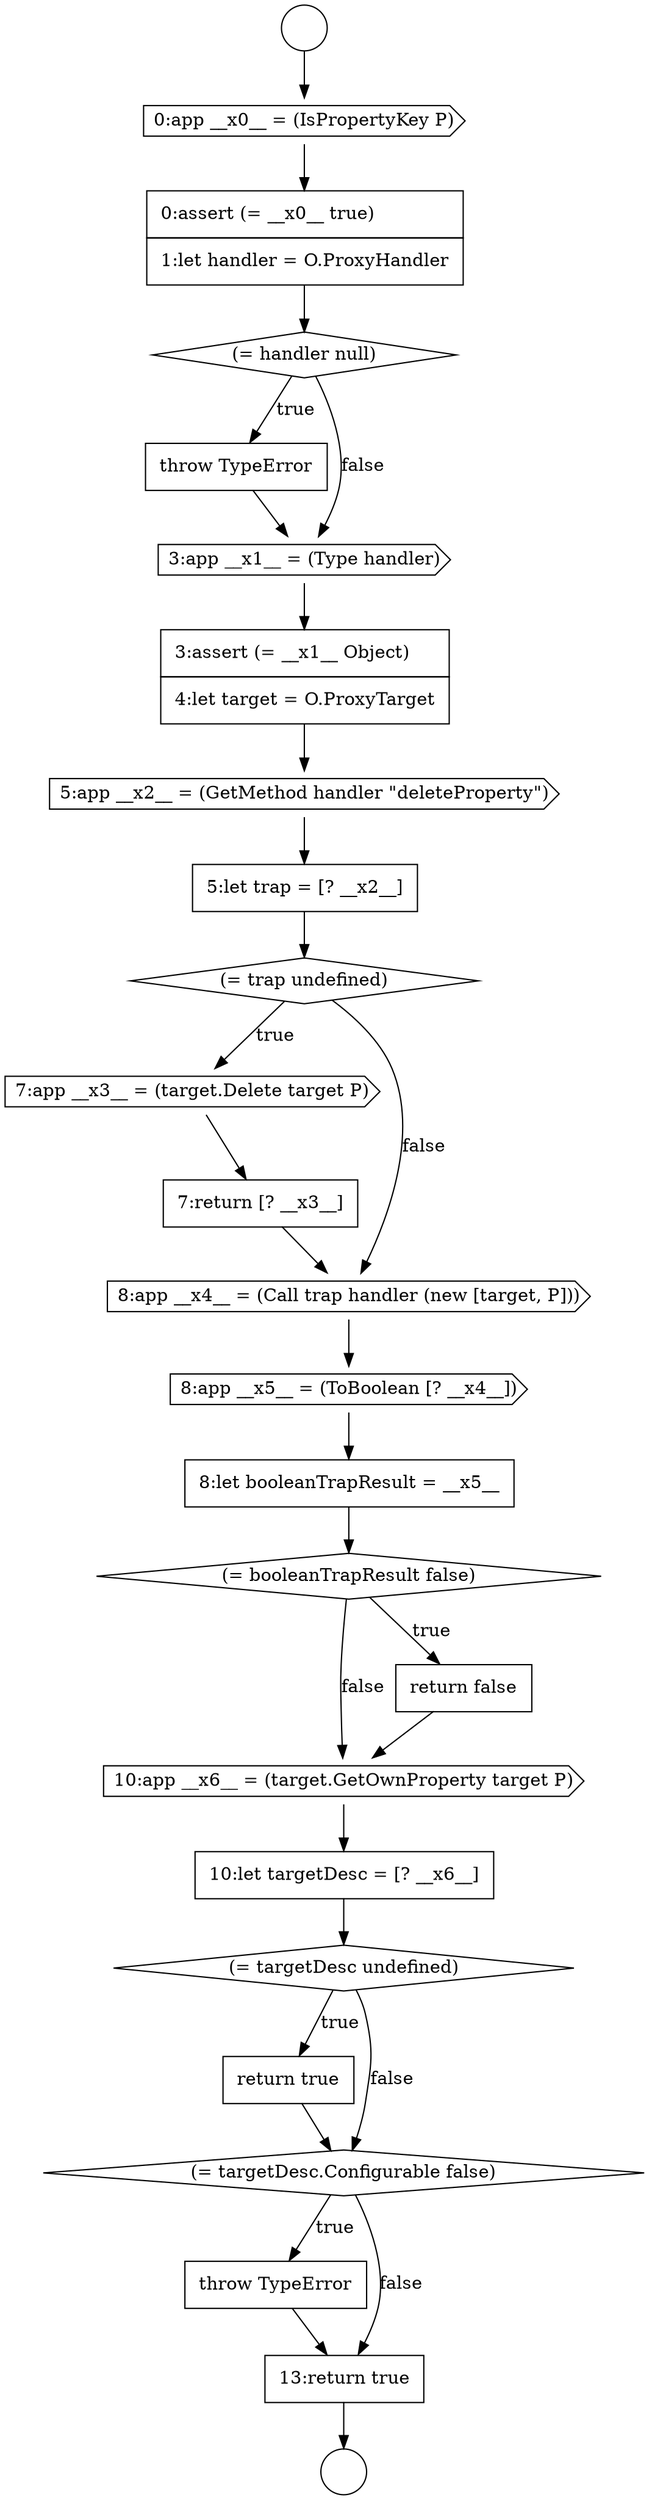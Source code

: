 digraph {
  node2908 [shape=cds, label=<<font color="black">10:app __x6__ = (target.GetOwnProperty target P)</font>> color="black" fillcolor="white" style=filled]
  node2901 [shape=cds, label=<<font color="black">7:app __x3__ = (target.Delete target P)</font>> color="black" fillcolor="white" style=filled]
  node2897 [shape=none, margin=0, label=<<font color="black">
    <table border="0" cellborder="1" cellspacing="0" cellpadding="10">
      <tr><td align="left">3:assert (= __x1__ Object)</td></tr>
      <tr><td align="left">4:let target = O.ProxyTarget</td></tr>
    </table>
  </font>> color="black" fillcolor="white" style=filled]
  node2893 [shape=none, margin=0, label=<<font color="black">
    <table border="0" cellborder="1" cellspacing="0" cellpadding="10">
      <tr><td align="left">0:assert (= __x0__ true)</td></tr>
      <tr><td align="left">1:let handler = O.ProxyHandler</td></tr>
    </table>
  </font>> color="black" fillcolor="white" style=filled]
  node2890 [shape=circle label=" " color="black" fillcolor="white" style=filled]
  node2895 [shape=none, margin=0, label=<<font color="black">
    <table border="0" cellborder="1" cellspacing="0" cellpadding="10">
      <tr><td align="left">throw TypeError</td></tr>
    </table>
  </font>> color="black" fillcolor="white" style=filled]
  node2900 [shape=diamond, label=<<font color="black">(= trap undefined)</font>> color="black" fillcolor="white" style=filled]
  node2909 [shape=none, margin=0, label=<<font color="black">
    <table border="0" cellborder="1" cellspacing="0" cellpadding="10">
      <tr><td align="left">10:let targetDesc = [? __x6__]</td></tr>
    </table>
  </font>> color="black" fillcolor="white" style=filled]
  node2891 [shape=circle label=" " color="black" fillcolor="white" style=filled]
  node2911 [shape=none, margin=0, label=<<font color="black">
    <table border="0" cellborder="1" cellspacing="0" cellpadding="10">
      <tr><td align="left">return true</td></tr>
    </table>
  </font>> color="black" fillcolor="white" style=filled]
  node2903 [shape=cds, label=<<font color="black">8:app __x4__ = (Call trap handler (new [target, P]))</font>> color="black" fillcolor="white" style=filled]
  node2892 [shape=cds, label=<<font color="black">0:app __x0__ = (IsPropertyKey P)</font>> color="black" fillcolor="white" style=filled]
  node2907 [shape=none, margin=0, label=<<font color="black">
    <table border="0" cellborder="1" cellspacing="0" cellpadding="10">
      <tr><td align="left">return false</td></tr>
    </table>
  </font>> color="black" fillcolor="white" style=filled]
  node2913 [shape=none, margin=0, label=<<font color="black">
    <table border="0" cellborder="1" cellspacing="0" cellpadding="10">
      <tr><td align="left">throw TypeError</td></tr>
    </table>
  </font>> color="black" fillcolor="white" style=filled]
  node2898 [shape=cds, label=<<font color="black">5:app __x2__ = (GetMethod handler &quot;deleteProperty&quot;)</font>> color="black" fillcolor="white" style=filled]
  node2910 [shape=diamond, label=<<font color="black">(= targetDesc undefined)</font>> color="black" fillcolor="white" style=filled]
  node2905 [shape=none, margin=0, label=<<font color="black">
    <table border="0" cellborder="1" cellspacing="0" cellpadding="10">
      <tr><td align="left">8:let booleanTrapResult = __x5__</td></tr>
    </table>
  </font>> color="black" fillcolor="white" style=filled]
  node2904 [shape=cds, label=<<font color="black">8:app __x5__ = (ToBoolean [? __x4__])</font>> color="black" fillcolor="white" style=filled]
  node2894 [shape=diamond, label=<<font color="black">(= handler null)</font>> color="black" fillcolor="white" style=filled]
  node2906 [shape=diamond, label=<<font color="black">(= booleanTrapResult false)</font>> color="black" fillcolor="white" style=filled]
  node2896 [shape=cds, label=<<font color="black">3:app __x1__ = (Type handler)</font>> color="black" fillcolor="white" style=filled]
  node2914 [shape=none, margin=0, label=<<font color="black">
    <table border="0" cellborder="1" cellspacing="0" cellpadding="10">
      <tr><td align="left">13:return true</td></tr>
    </table>
  </font>> color="black" fillcolor="white" style=filled]
  node2899 [shape=none, margin=0, label=<<font color="black">
    <table border="0" cellborder="1" cellspacing="0" cellpadding="10">
      <tr><td align="left">5:let trap = [? __x2__]</td></tr>
    </table>
  </font>> color="black" fillcolor="white" style=filled]
  node2912 [shape=diamond, label=<<font color="black">(= targetDesc.Configurable false)</font>> color="black" fillcolor="white" style=filled]
  node2902 [shape=none, margin=0, label=<<font color="black">
    <table border="0" cellborder="1" cellspacing="0" cellpadding="10">
      <tr><td align="left">7:return [? __x3__]</td></tr>
    </table>
  </font>> color="black" fillcolor="white" style=filled]
  node2899 -> node2900 [ color="black"]
  node2903 -> node2904 [ color="black"]
  node2894 -> node2895 [label=<<font color="black">true</font>> color="black"]
  node2894 -> node2896 [label=<<font color="black">false</font>> color="black"]
  node2897 -> node2898 [ color="black"]
  node2910 -> node2911 [label=<<font color="black">true</font>> color="black"]
  node2910 -> node2912 [label=<<font color="black">false</font>> color="black"]
  node2892 -> node2893 [ color="black"]
  node2902 -> node2903 [ color="black"]
  node2895 -> node2896 [ color="black"]
  node2906 -> node2907 [label=<<font color="black">true</font>> color="black"]
  node2906 -> node2908 [label=<<font color="black">false</font>> color="black"]
  node2912 -> node2913 [label=<<font color="black">true</font>> color="black"]
  node2912 -> node2914 [label=<<font color="black">false</font>> color="black"]
  node2908 -> node2909 [ color="black"]
  node2898 -> node2899 [ color="black"]
  node2900 -> node2901 [label=<<font color="black">true</font>> color="black"]
  node2900 -> node2903 [label=<<font color="black">false</font>> color="black"]
  node2905 -> node2906 [ color="black"]
  node2907 -> node2908 [ color="black"]
  node2893 -> node2894 [ color="black"]
  node2904 -> node2905 [ color="black"]
  node2901 -> node2902 [ color="black"]
  node2913 -> node2914 [ color="black"]
  node2890 -> node2892 [ color="black"]
  node2909 -> node2910 [ color="black"]
  node2911 -> node2912 [ color="black"]
  node2914 -> node2891 [ color="black"]
  node2896 -> node2897 [ color="black"]
}
